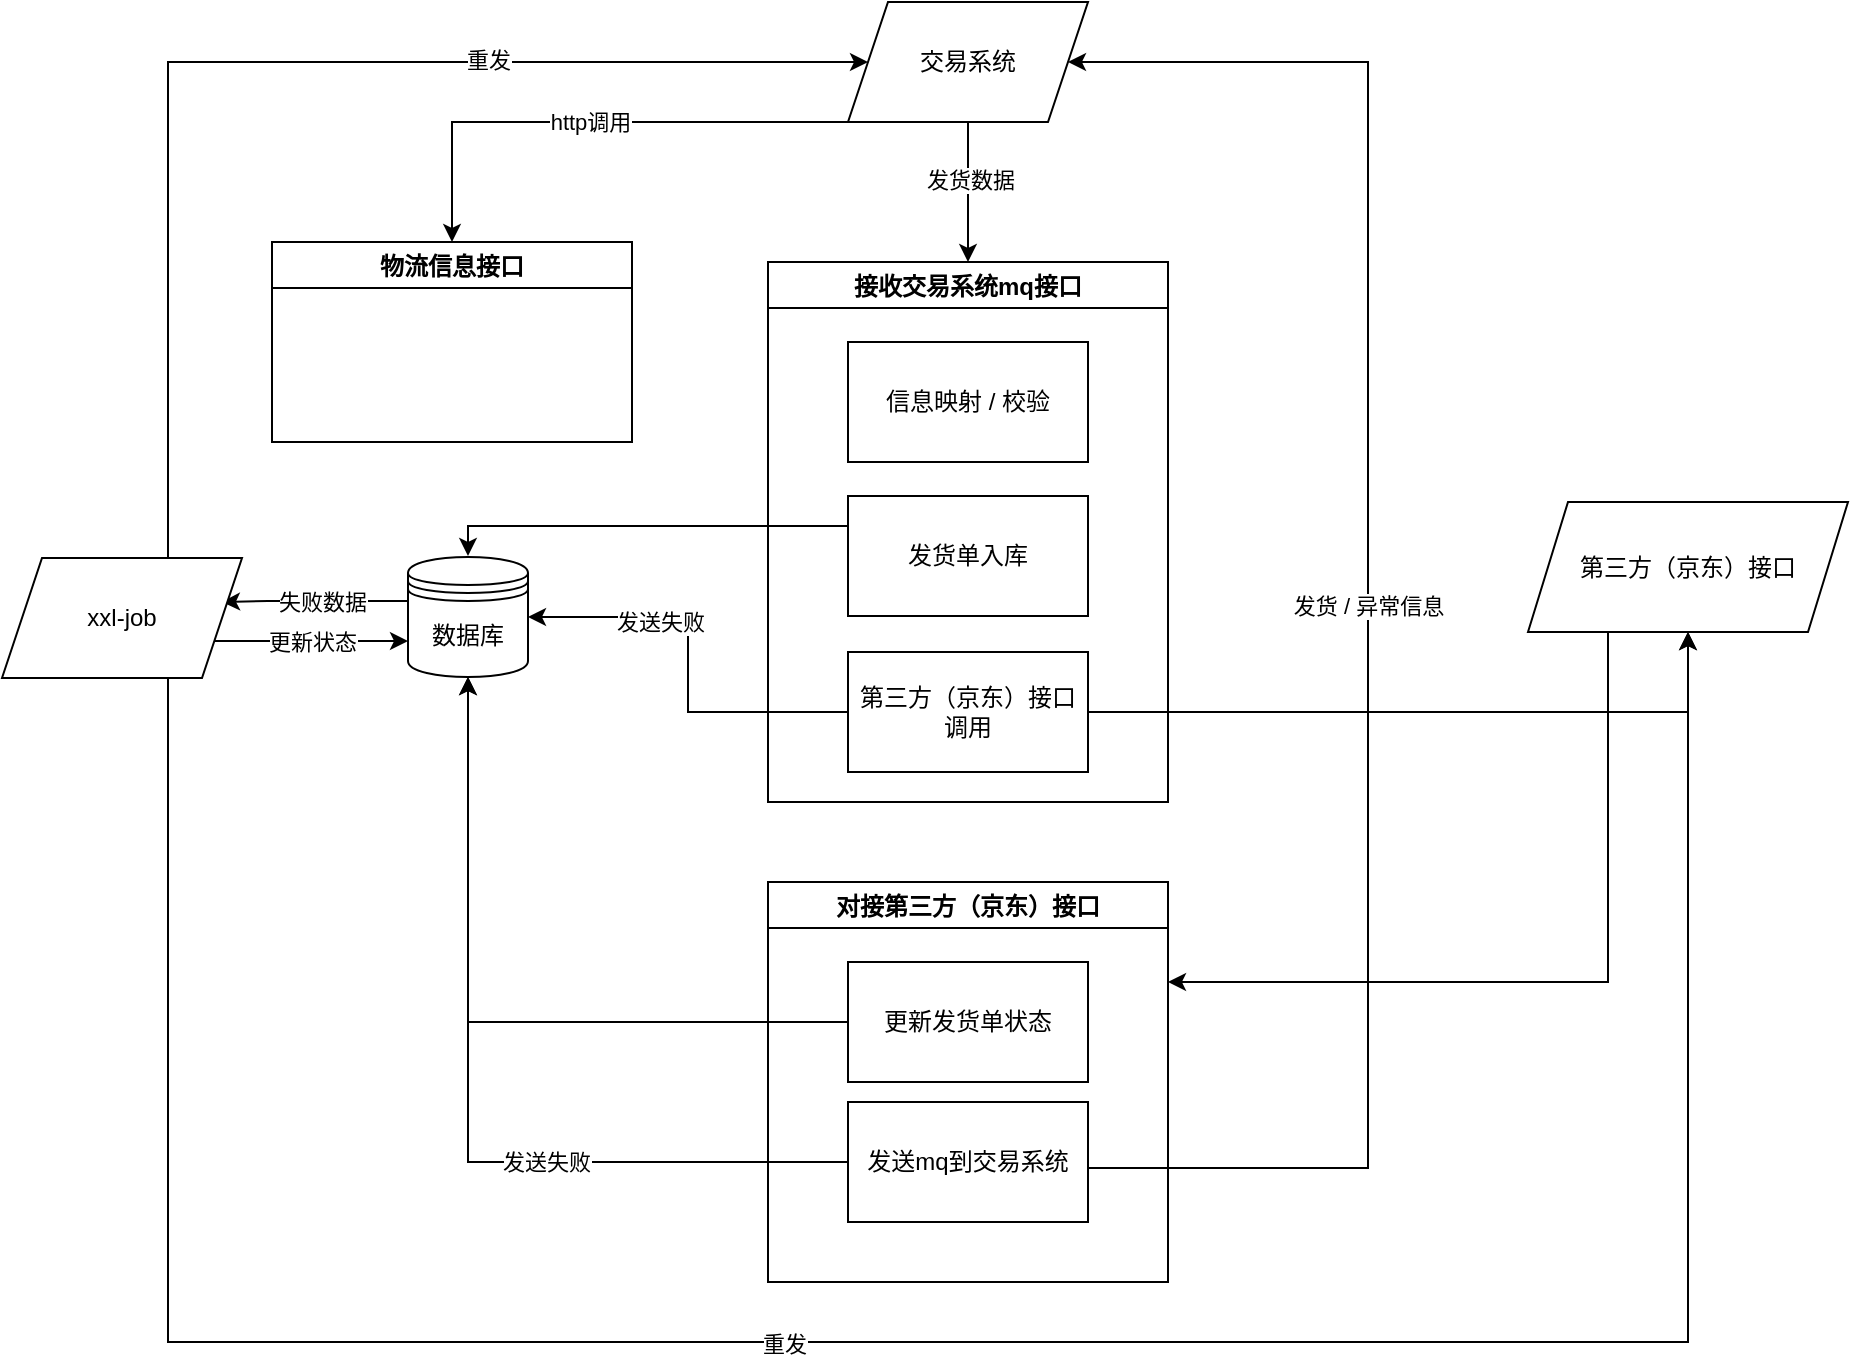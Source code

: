 <mxfile version="13.9.9" type="github">
  <diagram name="Page-1" id="74e2e168-ea6b-b213-b513-2b3c1d86103e">
    <mxGraphModel dx="946" dy="614" grid="1" gridSize="10" guides="1" tooltips="1" connect="1" arrows="1" fold="1" page="1" pageScale="1" pageWidth="1100" pageHeight="850" background="#ffffff" math="0" shadow="0">
      <root>
        <mxCell id="0" />
        <mxCell id="1" parent="0" />
        <mxCell id="bDlpXfw5Zj30vENpwn_l-34" style="edgeStyle=orthogonalEdgeStyle;rounded=0;orthogonalLoop=1;jettySize=auto;html=1;exitX=0;exitY=0.25;exitDx=0;exitDy=0;" parent="1" source="bDlpXfw5Zj30vENpwn_l-15" edge="1">
          <mxGeometry relative="1" as="geometry">
            <mxPoint x="313" y="367" as="targetPoint" />
            <Array as="points">
              <mxPoint x="313" y="352" />
            </Array>
          </mxGeometry>
        </mxCell>
        <mxCell id="bDlpXfw5Zj30vENpwn_l-51" style="edgeStyle=orthogonalEdgeStyle;rounded=0;orthogonalLoop=1;jettySize=auto;html=1;exitX=0;exitY=0.5;exitDx=0;exitDy=0;entryX=1;entryY=0.5;entryDx=0;entryDy=0;" parent="1" edge="1">
          <mxGeometry relative="1" as="geometry">
            <mxPoint x="283.0" y="389.5" as="sourcePoint" />
            <mxPoint x="190" y="390" as="targetPoint" />
            <Array as="points">
              <mxPoint x="213" y="390" />
              <mxPoint x="213" y="390" />
            </Array>
          </mxGeometry>
        </mxCell>
        <mxCell id="bDlpXfw5Zj30vENpwn_l-52" value="失败数据" style="edgeLabel;html=1;align=center;verticalAlign=middle;resizable=0;points=[];" parent="bDlpXfw5Zj30vENpwn_l-51" vertex="1" connectable="0">
          <mxGeometry x="-0.14" y="3" relative="1" as="geometry">
            <mxPoint x="-3" y="-3" as="offset" />
          </mxGeometry>
        </mxCell>
        <mxCell id="bDlpXfw5Zj30vENpwn_l-28" value="数据库" style="shape=datastore;whiteSpace=wrap;html=1;" parent="1" vertex="1">
          <mxGeometry x="283" y="367.5" width="60" height="60" as="geometry" />
        </mxCell>
        <mxCell id="bDlpXfw5Zj30vENpwn_l-58" style="edgeStyle=orthogonalEdgeStyle;rounded=0;orthogonalLoop=1;jettySize=auto;html=1;exitX=0.25;exitY=1;exitDx=0;exitDy=0;entryX=1;entryY=0.25;entryDx=0;entryDy=0;" parent="1" source="bDlpXfw5Zj30vENpwn_l-30" target="bDlpXfw5Zj30vENpwn_l-38" edge="1">
          <mxGeometry relative="1" as="geometry" />
        </mxCell>
        <mxCell id="bDlpXfw5Zj30vENpwn_l-30" value="第三方（京东）接口" style="shape=parallelogram;perimeter=parallelogramPerimeter;whiteSpace=wrap;html=1;fixedSize=1;" parent="1" vertex="1">
          <mxGeometry x="843" y="340" width="160" height="65" as="geometry" />
        </mxCell>
        <mxCell id="bDlpXfw5Zj30vENpwn_l-47" style="edgeStyle=orthogonalEdgeStyle;rounded=0;orthogonalLoop=1;jettySize=auto;html=1;exitX=0.5;exitY=0;exitDx=0;exitDy=0;entryX=0;entryY=0.5;entryDx=0;entryDy=0;" parent="1" source="bDlpXfw5Zj30vENpwn_l-31" target="bDlpXfw5Zj30vENpwn_l-32" edge="1">
          <mxGeometry relative="1" as="geometry">
            <Array as="points">
              <mxPoint x="163" y="120" />
            </Array>
          </mxGeometry>
        </mxCell>
        <mxCell id="I8cpes0NJvLZ_jfi3gkk-1" value="重发" style="edgeLabel;html=1;align=center;verticalAlign=middle;resizable=0;points=[];" parent="bDlpXfw5Zj30vENpwn_l-47" vertex="1" connectable="0">
          <mxGeometry x="0.388" y="1" relative="1" as="geometry">
            <mxPoint as="offset" />
          </mxGeometry>
        </mxCell>
        <mxCell id="bDlpXfw5Zj30vENpwn_l-48" style="edgeStyle=orthogonalEdgeStyle;rounded=0;orthogonalLoop=1;jettySize=auto;html=1;exitX=0.5;exitY=1;exitDx=0;exitDy=0;entryX=0.5;entryY=1;entryDx=0;entryDy=0;" parent="1" source="bDlpXfw5Zj30vENpwn_l-31" target="bDlpXfw5Zj30vENpwn_l-30" edge="1">
          <mxGeometry relative="1" as="geometry">
            <Array as="points">
              <mxPoint x="163" y="760" />
              <mxPoint x="923" y="760" />
            </Array>
          </mxGeometry>
        </mxCell>
        <mxCell id="bDlpXfw5Zj30vENpwn_l-54" value="重发" style="edgeLabel;html=1;align=center;verticalAlign=middle;resizable=0;points=[];" parent="bDlpXfw5Zj30vENpwn_l-48" vertex="1" connectable="0">
          <mxGeometry x="-0.098" y="-1" relative="1" as="geometry">
            <mxPoint as="offset" />
          </mxGeometry>
        </mxCell>
        <mxCell id="bDlpXfw5Zj30vENpwn_l-59" value="更新状态" style="edgeStyle=orthogonalEdgeStyle;rounded=0;orthogonalLoop=1;jettySize=auto;html=1;exitX=1;exitY=0.75;exitDx=0;exitDy=0;entryX=0;entryY=0.7;entryDx=0;entryDy=0;" parent="1" source="bDlpXfw5Zj30vENpwn_l-31" target="bDlpXfw5Zj30vENpwn_l-28" edge="1">
          <mxGeometry relative="1" as="geometry" />
        </mxCell>
        <mxCell id="bDlpXfw5Zj30vENpwn_l-31" value="xxl-job" style="shape=parallelogram;perimeter=parallelogramPerimeter;whiteSpace=wrap;html=1;fixedSize=1;" parent="1" vertex="1">
          <mxGeometry x="80" y="368" width="120" height="60" as="geometry" />
        </mxCell>
        <mxCell id="bDlpXfw5Zj30vENpwn_l-56" style="edgeStyle=orthogonalEdgeStyle;rounded=0;orthogonalLoop=1;jettySize=auto;html=1;exitX=0.5;exitY=1;exitDx=0;exitDy=0;entryX=0.5;entryY=0;entryDx=0;entryDy=0;" parent="1" source="bDlpXfw5Zj30vENpwn_l-32" target="bDlpXfw5Zj30vENpwn_l-37" edge="1">
          <mxGeometry relative="1" as="geometry" />
        </mxCell>
        <mxCell id="bDlpXfw5Zj30vENpwn_l-57" value="发货数据" style="edgeLabel;html=1;align=center;verticalAlign=middle;resizable=0;points=[];" parent="bDlpXfw5Zj30vENpwn_l-56" vertex="1" connectable="0">
          <mxGeometry x="-0.185" y="1" relative="1" as="geometry">
            <mxPoint as="offset" />
          </mxGeometry>
        </mxCell>
        <mxCell id="PAM-OmqVT4ir7dIxnvHf-4" value="http调用" style="edgeStyle=orthogonalEdgeStyle;rounded=0;orthogonalLoop=1;jettySize=auto;html=1;exitX=0;exitY=1;exitDx=0;exitDy=0;entryX=0.5;entryY=0;entryDx=0;entryDy=0;" edge="1" parent="1" source="bDlpXfw5Zj30vENpwn_l-32" target="PAM-OmqVT4ir7dIxnvHf-1">
          <mxGeometry relative="1" as="geometry">
            <Array as="points">
              <mxPoint x="305" y="150" />
            </Array>
          </mxGeometry>
        </mxCell>
        <mxCell id="bDlpXfw5Zj30vENpwn_l-32" value="交易系统" style="shape=parallelogram;perimeter=parallelogramPerimeter;whiteSpace=wrap;html=1;fixedSize=1;" parent="1" vertex="1">
          <mxGeometry x="503" y="90" width="120" height="60" as="geometry" />
        </mxCell>
        <mxCell id="bDlpXfw5Zj30vENpwn_l-37" value="接收交易系统mq接口" style="swimlane;" parent="1" vertex="1">
          <mxGeometry x="463" y="220" width="200" height="270" as="geometry">
            <mxRectangle x="398" y="220" width="150" height="23" as="alternateBounds" />
          </mxGeometry>
        </mxCell>
        <mxCell id="bDlpXfw5Zj30vENpwn_l-15" value="发货单入库" style="rounded=0;whiteSpace=wrap;html=1;" parent="bDlpXfw5Zj30vENpwn_l-37" vertex="1">
          <mxGeometry x="40" y="117" width="120" height="60" as="geometry" />
        </mxCell>
        <mxCell id="bDlpXfw5Zj30vENpwn_l-17" value="第三方（京东）接口调用" style="rounded=0;whiteSpace=wrap;html=1;" parent="bDlpXfw5Zj30vENpwn_l-37" vertex="1">
          <mxGeometry x="40" y="195" width="120" height="60" as="geometry" />
        </mxCell>
        <mxCell id="pKp_l9CU3mLyf008OWpG-1" value="信息映射 / 校验" style="rounded=0;whiteSpace=wrap;html=1;" parent="bDlpXfw5Zj30vENpwn_l-37" vertex="1">
          <mxGeometry x="40" y="40" width="120" height="60" as="geometry" />
        </mxCell>
        <mxCell id="bDlpXfw5Zj30vENpwn_l-38" value="对接第三方（京东）接口" style="swimlane;" parent="1" vertex="1">
          <mxGeometry x="463" y="530" width="200" height="200" as="geometry" />
        </mxCell>
        <mxCell id="bDlpXfw5Zj30vENpwn_l-22" value="更新发货单状态" style="rounded=0;whiteSpace=wrap;html=1;" parent="bDlpXfw5Zj30vENpwn_l-38" vertex="1">
          <mxGeometry x="40" y="40" width="120" height="60" as="geometry" />
        </mxCell>
        <mxCell id="bDlpXfw5Zj30vENpwn_l-23" value="发送mq到交易系统" style="rounded=0;whiteSpace=wrap;html=1;" parent="bDlpXfw5Zj30vENpwn_l-38" vertex="1">
          <mxGeometry x="40" y="110" width="120" height="60" as="geometry" />
        </mxCell>
        <mxCell id="bDlpXfw5Zj30vENpwn_l-39" style="edgeStyle=orthogonalEdgeStyle;rounded=0;orthogonalLoop=1;jettySize=auto;html=1;exitX=0;exitY=0.5;exitDx=0;exitDy=0;" parent="1" source="bDlpXfw5Zj30vENpwn_l-22" target="bDlpXfw5Zj30vENpwn_l-28" edge="1">
          <mxGeometry relative="1" as="geometry" />
        </mxCell>
        <mxCell id="bDlpXfw5Zj30vENpwn_l-40" style="edgeStyle=orthogonalEdgeStyle;rounded=0;orthogonalLoop=1;jettySize=auto;html=1;exitX=1;exitY=0.5;exitDx=0;exitDy=0;" parent="1" source="bDlpXfw5Zj30vENpwn_l-17" target="bDlpXfw5Zj30vENpwn_l-30" edge="1">
          <mxGeometry relative="1" as="geometry" />
        </mxCell>
        <mxCell id="bDlpXfw5Zj30vENpwn_l-42" value="发货 / 异常信息" style="edgeStyle=orthogonalEdgeStyle;rounded=0;orthogonalLoop=1;jettySize=auto;html=1;exitX=1;exitY=0.5;exitDx=0;exitDy=0;entryX=1;entryY=0.5;entryDx=0;entryDy=0;" parent="1" target="bDlpXfw5Zj30vENpwn_l-32" edge="1">
          <mxGeometry relative="1" as="geometry">
            <mxPoint x="613" y="123" as="targetPoint" />
            <Array as="points">
              <mxPoint x="763" y="673" />
              <mxPoint x="763" y="120" />
            </Array>
            <mxPoint x="623" y="673" as="sourcePoint" />
          </mxGeometry>
        </mxCell>
        <mxCell id="bDlpXfw5Zj30vENpwn_l-43" style="edgeStyle=orthogonalEdgeStyle;rounded=0;orthogonalLoop=1;jettySize=auto;html=1;exitX=0;exitY=0.5;exitDx=0;exitDy=0;entryX=0.5;entryY=1;entryDx=0;entryDy=0;" parent="1" source="bDlpXfw5Zj30vENpwn_l-23" target="bDlpXfw5Zj30vENpwn_l-28" edge="1">
          <mxGeometry relative="1" as="geometry" />
        </mxCell>
        <mxCell id="bDlpXfw5Zj30vENpwn_l-44" value="发送失败" style="edgeLabel;html=1;align=center;verticalAlign=middle;resizable=0;points=[];" parent="bDlpXfw5Zj30vENpwn_l-43" vertex="1" connectable="0">
          <mxGeometry x="-0.302" relative="1" as="geometry">
            <mxPoint as="offset" />
          </mxGeometry>
        </mxCell>
        <mxCell id="bDlpXfw5Zj30vENpwn_l-45" style="edgeStyle=orthogonalEdgeStyle;rounded=0;orthogonalLoop=1;jettySize=auto;html=1;exitX=0;exitY=0.5;exitDx=0;exitDy=0;entryX=1;entryY=0.5;entryDx=0;entryDy=0;" parent="1" source="bDlpXfw5Zj30vENpwn_l-17" target="bDlpXfw5Zj30vENpwn_l-28" edge="1">
          <mxGeometry relative="1" as="geometry" />
        </mxCell>
        <mxCell id="bDlpXfw5Zj30vENpwn_l-46" value="发送失败" style="edgeLabel;html=1;align=center;verticalAlign=middle;resizable=0;points=[];" parent="bDlpXfw5Zj30vENpwn_l-45" vertex="1" connectable="0">
          <mxGeometry x="0.369" y="2" relative="1" as="geometry">
            <mxPoint as="offset" />
          </mxGeometry>
        </mxCell>
        <mxCell id="PAM-OmqVT4ir7dIxnvHf-1" value="物流信息接口" style="swimlane;" vertex="1" parent="1">
          <mxGeometry x="215" y="210" width="180" height="100" as="geometry" />
        </mxCell>
      </root>
    </mxGraphModel>
  </diagram>
</mxfile>

